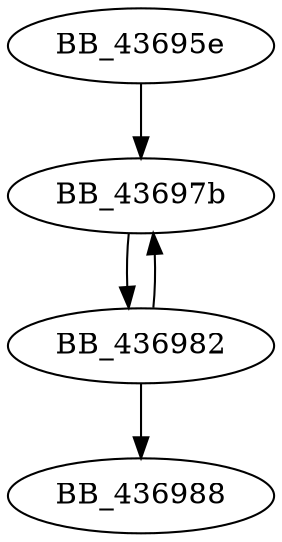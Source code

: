 DiGraph sub_43695E{
BB_43695e->BB_43697b
BB_43697b->BB_436982
BB_436982->BB_43697b
BB_436982->BB_436988
}
